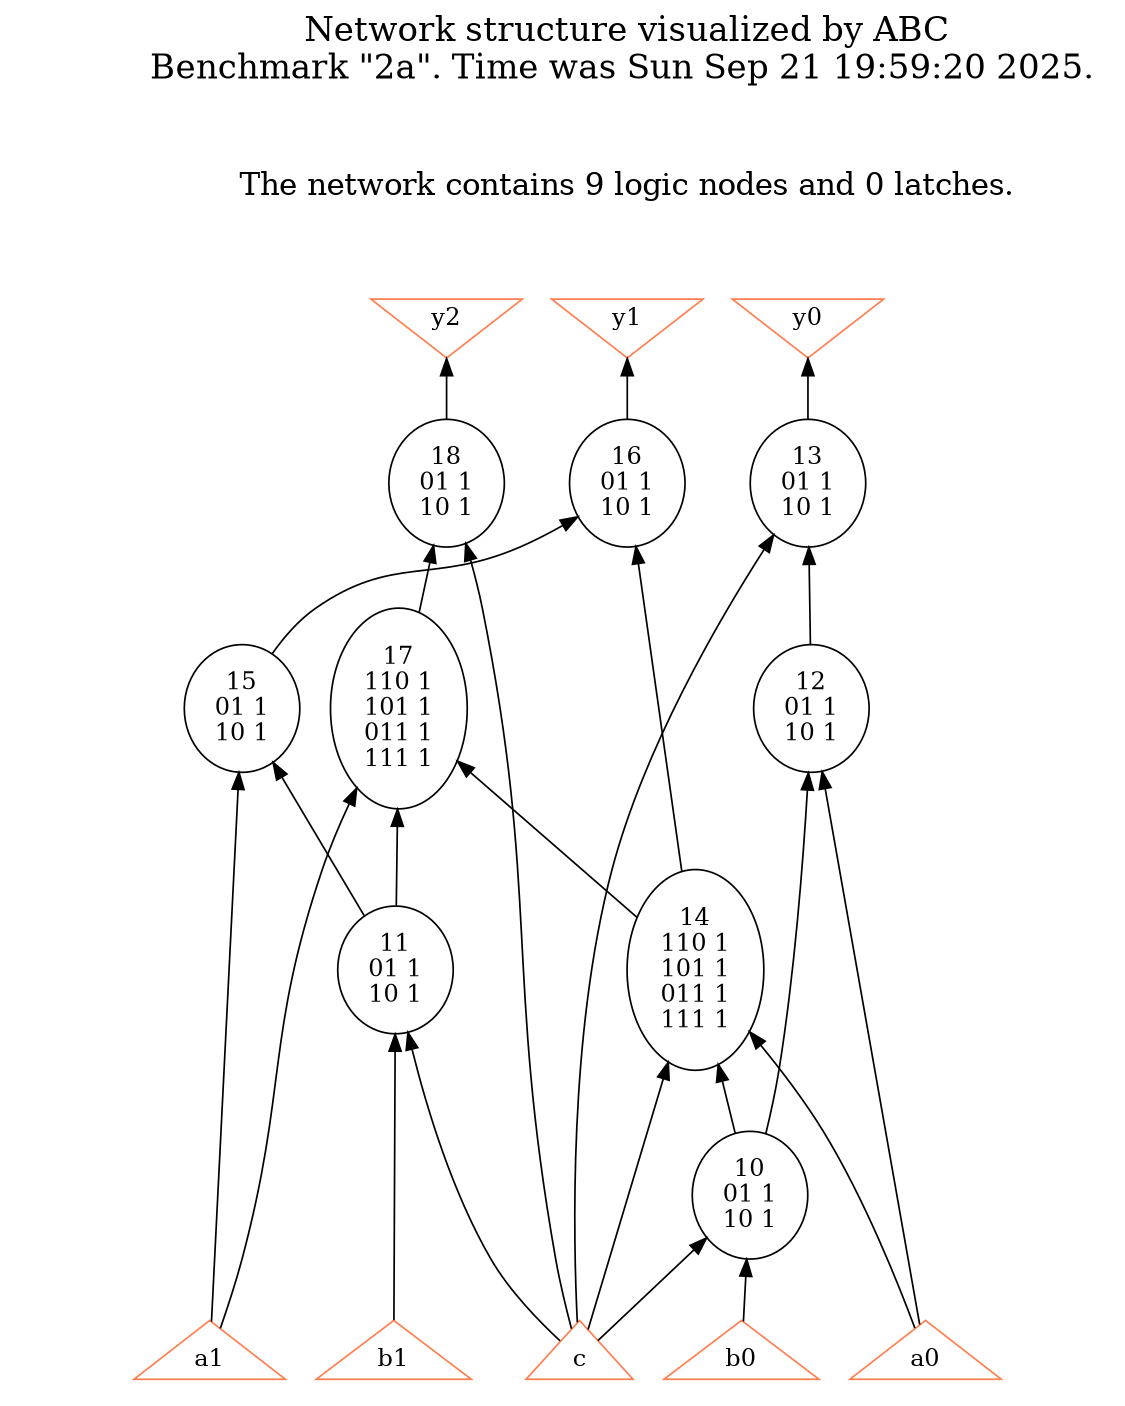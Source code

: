 # Network structure generated by ABC

digraph network {
size = "7.5,10";
center = true;
edge [dir = back];

{
  node [shape = plaintext];
  edge [style = invis];
  LevelTitle1 [label=""];
  LevelTitle2 [label=""];
  Level5 [label = ""];
  Level4 [label = ""];
  Level3 [label = ""];
  Level2 [label = ""];
  Level1 [label = ""];
  Level0 [label = ""];
  LevelTitle1 ->  LevelTitle2 ->  Level5 ->  Level4 ->  Level3 ->  Level2 ->  Level1 ->  Level0;
}

{
  rank = same;
  LevelTitle1;
  title1 [shape=plaintext,
          fontsize=20,
          fontname = "Times-Roman",
          label="Network structure visualized by ABC\nBenchmark \"2a\". Time was Sun Sep 21 19:59:20 2025. "
         ];
}

{
  rank = same;
  LevelTitle2;
  title2 [shape=plaintext,
          fontsize=18,
          fontname = "Times-Roman",
          label="The network contains 9 logic nodes and 0 latches.\n"
         ];
}

{
  rank = same;
  Level5;
  Node6 [label = "y2", shape = invtriangle, color = coral, fillcolor = coral];
  Node7 [label = "y1", shape = invtriangle, color = coral, fillcolor = coral];
  Node8 [label = "y0", shape = invtriangle, color = coral, fillcolor = coral];
}

{
  rank = same;
  Level4;
  Node12 [label = "13\n01 1\n10 1", shape = ellipse];
  Node15 [label = "16\n01 1\n10 1", shape = ellipse];
  Node17 [label = "18\n01 1\n10 1", shape = ellipse];
}

{
  rank = same;
  Level3;
  Node11 [label = "12\n01 1\n10 1", shape = ellipse];
  Node14 [label = "15\n01 1\n10 1", shape = ellipse];
  Node16 [label = "17\n110 1\n101 1\n011 1\n111 1", shape = ellipse];
}

{
  rank = same;
  Level2;
  Node10 [label = "11\n01 1\n10 1", shape = ellipse];
  Node13 [label = "14\n110 1\n101 1\n011 1\n111 1", shape = ellipse];
}

{
  rank = same;
  Level1;
  Node9 [label = "10\n01 1\n10 1", shape = ellipse];
}

{
  rank = same;
  Level0;
  Node1 [label = "a1", shape = triangle, color = coral, fillcolor = coral];
  Node2 [label = "a0", shape = triangle, color = coral, fillcolor = coral];
  Node3 [label = "b1", shape = triangle, color = coral, fillcolor = coral];
  Node4 [label = "b0", shape = triangle, color = coral, fillcolor = coral];
  Node5 [label = "c", shape = triangle, color = coral, fillcolor = coral];
}

title1 -> title2 [style = invis];
title2 -> Node6 [style = invis];
title2 -> Node7 [style = invis];
title2 -> Node8 [style = invis];
Node6 -> Node7 [style = invis];
Node7 -> Node8 [style = invis];
Node6 -> Node17 [style = solid];
Node7 -> Node15 [style = solid];
Node8 -> Node12 [style = solid];
Node9 -> Node4 [style = solid];
Node9 -> Node5 [style = solid];
Node10 -> Node3 [style = solid];
Node10 -> Node5 [style = solid];
Node11 -> Node2 [style = solid];
Node11 -> Node9 [style = solid];
Node12 -> Node11 [style = solid];
Node12 -> Node5 [style = solid];
Node13 -> Node2 [style = solid];
Node13 -> Node9 [style = solid];
Node13 -> Node5 [style = solid];
Node14 -> Node1 [style = solid];
Node14 -> Node10 [style = solid];
Node15 -> Node14 [style = solid];
Node15 -> Node13 [style = solid];
Node16 -> Node1 [style = solid];
Node16 -> Node10 [style = solid];
Node16 -> Node13 [style = solid];
Node17 -> Node5 [style = solid];
Node17 -> Node16 [style = solid];
}

